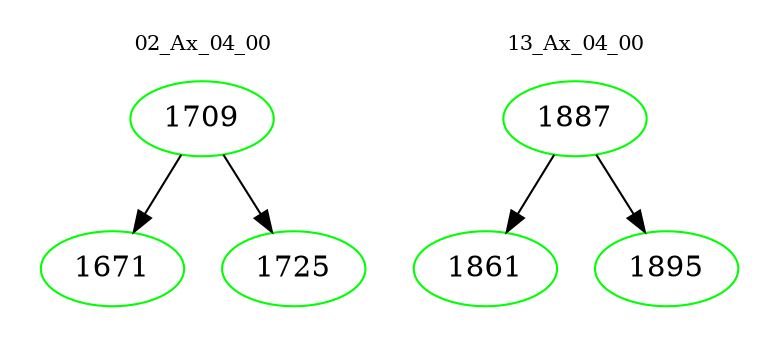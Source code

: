 digraph{
subgraph cluster_0 {
color = white
label = "02_Ax_04_00";
fontsize=10;
T0_1709 [label="1709", color="green"]
T0_1709 -> T0_1671 [color="black"]
T0_1671 [label="1671", color="green"]
T0_1709 -> T0_1725 [color="black"]
T0_1725 [label="1725", color="green"]
}
subgraph cluster_1 {
color = white
label = "13_Ax_04_00";
fontsize=10;
T1_1887 [label="1887", color="green"]
T1_1887 -> T1_1861 [color="black"]
T1_1861 [label="1861", color="green"]
T1_1887 -> T1_1895 [color="black"]
T1_1895 [label="1895", color="green"]
}
}
